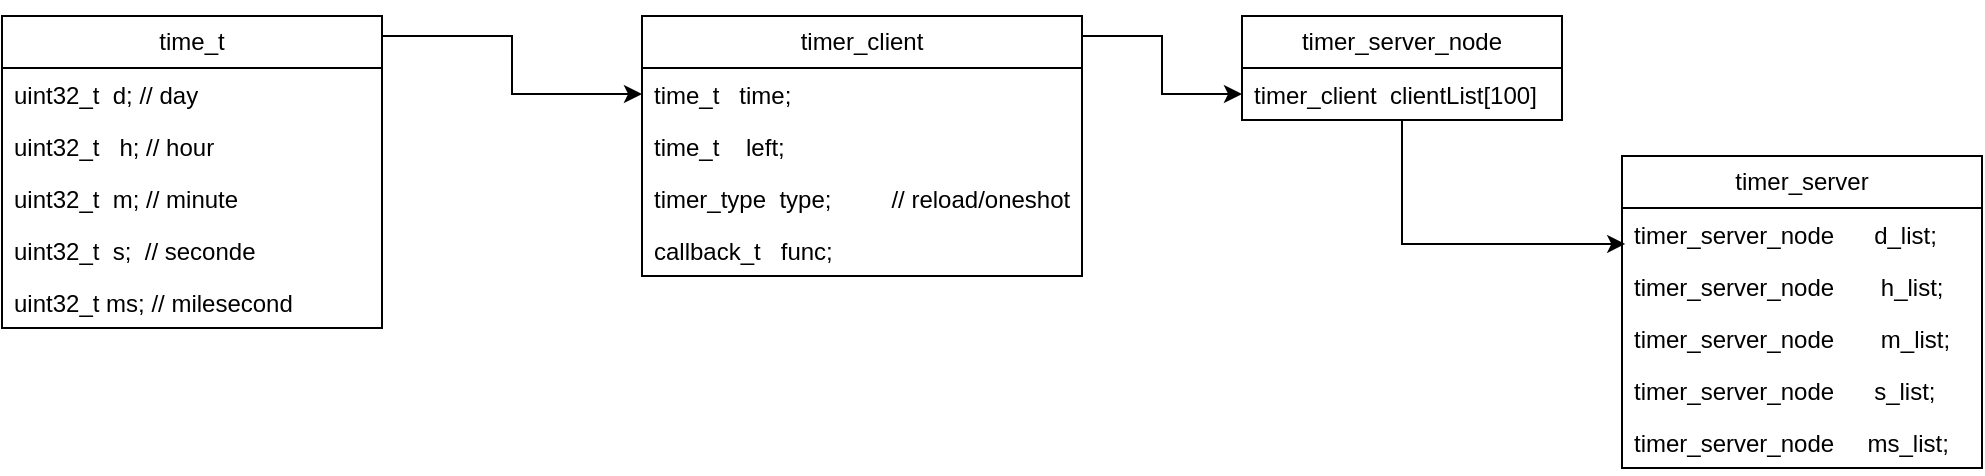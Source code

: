 <mxfile version="26.1.2">
  <diagram name="Page-1" id="c4acf3e9-155e-7222-9cf6-157b1a14988f">
    <mxGraphModel dx="1833" dy="521" grid="1" gridSize="10" guides="1" tooltips="1" connect="1" arrows="1" fold="1" page="1" pageScale="1" pageWidth="850" pageHeight="1100" background="none" math="0" shadow="0">
      <root>
        <mxCell id="0" />
        <mxCell id="1" parent="0" />
        <mxCell id="2uk-00aKP6IhBT-SbAge-27" style="edgeStyle=orthogonalEdgeStyle;rounded=0;orthogonalLoop=1;jettySize=auto;html=1;entryX=0;entryY=0.5;entryDx=0;entryDy=0;" edge="1" parent="1" source="2uk-00aKP6IhBT-SbAge-1" target="2uk-00aKP6IhBT-SbAge-14">
          <mxGeometry relative="1" as="geometry">
            <Array as="points">
              <mxPoint x="-185" y="120" />
              <mxPoint x="-185" y="149" />
            </Array>
          </mxGeometry>
        </mxCell>
        <mxCell id="2uk-00aKP6IhBT-SbAge-1" value="time_t" style="swimlane;fontStyle=0;childLayout=stackLayout;horizontal=1;startSize=26;fillColor=none;horizontalStack=0;resizeParent=1;resizeParentMax=0;resizeLast=0;collapsible=1;marginBottom=0;whiteSpace=wrap;html=1;" vertex="1" parent="1">
          <mxGeometry x="-440" y="110" width="190" height="156" as="geometry">
            <mxRectangle x="-30" y="150" width="70" height="30" as="alternateBounds" />
          </mxGeometry>
        </mxCell>
        <mxCell id="2uk-00aKP6IhBT-SbAge-2" value="uint32_t&amp;nbsp; d; // day" style="text;strokeColor=none;fillColor=none;align=left;verticalAlign=top;spacingLeft=4;spacingRight=4;overflow=hidden;rotatable=0;points=[[0,0.5],[1,0.5]];portConstraint=eastwest;whiteSpace=wrap;html=1;" vertex="1" parent="2uk-00aKP6IhBT-SbAge-1">
          <mxGeometry y="26" width="190" height="26" as="geometry" />
        </mxCell>
        <mxCell id="2uk-00aKP6IhBT-SbAge-3" value="uint32_t&amp;nbsp; &amp;nbsp;h; // hour" style="text;strokeColor=none;fillColor=none;align=left;verticalAlign=top;spacingLeft=4;spacingRight=4;overflow=hidden;rotatable=0;points=[[0,0.5],[1,0.5]];portConstraint=eastwest;whiteSpace=wrap;html=1;" vertex="1" parent="2uk-00aKP6IhBT-SbAge-1">
          <mxGeometry y="52" width="190" height="26" as="geometry" />
        </mxCell>
        <mxCell id="2uk-00aKP6IhBT-SbAge-4" value="uint32_t&amp;nbsp; m; // minute" style="text;strokeColor=none;fillColor=none;align=left;verticalAlign=top;spacingLeft=4;spacingRight=4;overflow=hidden;rotatable=0;points=[[0,0.5],[1,0.5]];portConstraint=eastwest;whiteSpace=wrap;html=1;" vertex="1" parent="2uk-00aKP6IhBT-SbAge-1">
          <mxGeometry y="78" width="190" height="26" as="geometry" />
        </mxCell>
        <mxCell id="2uk-00aKP6IhBT-SbAge-8" value="uint32_t&amp;nbsp; s;&amp;nbsp; // seconde" style="text;strokeColor=none;fillColor=none;align=left;verticalAlign=top;spacingLeft=4;spacingRight=4;overflow=hidden;rotatable=0;points=[[0,0.5],[1,0.5]];portConstraint=eastwest;whiteSpace=wrap;html=1;" vertex="1" parent="2uk-00aKP6IhBT-SbAge-1">
          <mxGeometry y="104" width="190" height="26" as="geometry" />
        </mxCell>
        <mxCell id="2uk-00aKP6IhBT-SbAge-7" value="uint32_t ms; // milesecond" style="text;strokeColor=none;fillColor=none;align=left;verticalAlign=top;spacingLeft=4;spacingRight=4;overflow=hidden;rotatable=0;points=[[0,0.5],[1,0.5]];portConstraint=eastwest;whiteSpace=wrap;html=1;" vertex="1" parent="2uk-00aKP6IhBT-SbAge-1">
          <mxGeometry y="130" width="190" height="26" as="geometry" />
        </mxCell>
        <mxCell id="2uk-00aKP6IhBT-SbAge-9" value="timer_server" style="swimlane;fontStyle=0;childLayout=stackLayout;horizontal=1;startSize=26;fillColor=none;horizontalStack=0;resizeParent=1;resizeParentMax=0;resizeLast=0;collapsible=1;marginBottom=0;whiteSpace=wrap;html=1;" vertex="1" parent="1">
          <mxGeometry x="370" y="180" width="180" height="156" as="geometry" />
        </mxCell>
        <mxCell id="2uk-00aKP6IhBT-SbAge-10" value="&lt;span style=&quot;text-align: center;&quot;&gt;timer_server_node&lt;/span&gt;&amp;nbsp; &amp;nbsp; &amp;nbsp; d_list;" style="text;strokeColor=none;fillColor=none;align=left;verticalAlign=top;spacingLeft=4;spacingRight=4;overflow=hidden;rotatable=0;points=[[0,0.5],[1,0.5]];portConstraint=eastwest;whiteSpace=wrap;html=1;" vertex="1" parent="2uk-00aKP6IhBT-SbAge-9">
          <mxGeometry y="26" width="180" height="26" as="geometry" />
        </mxCell>
        <mxCell id="2uk-00aKP6IhBT-SbAge-11" value="&lt;span style=&quot;text-align: center;&quot;&gt;timer_server_node&lt;/span&gt;&amp;nbsp; &amp;nbsp; &amp;nbsp; &amp;nbsp;h_list;" style="text;strokeColor=none;fillColor=none;align=left;verticalAlign=top;spacingLeft=4;spacingRight=4;overflow=hidden;rotatable=0;points=[[0,0.5],[1,0.5]];portConstraint=eastwest;whiteSpace=wrap;html=1;" vertex="1" parent="2uk-00aKP6IhBT-SbAge-9">
          <mxGeometry y="52" width="180" height="26" as="geometry" />
        </mxCell>
        <mxCell id="2uk-00aKP6IhBT-SbAge-12" value="&lt;span style=&quot;text-align: center;&quot;&gt;timer_server_node&lt;/span&gt;&amp;nbsp; &amp;nbsp; &amp;nbsp; &amp;nbsp;m_list;" style="text;strokeColor=none;fillColor=none;align=left;verticalAlign=top;spacingLeft=4;spacingRight=4;overflow=hidden;rotatable=0;points=[[0,0.5],[1,0.5]];portConstraint=eastwest;whiteSpace=wrap;html=1;" vertex="1" parent="2uk-00aKP6IhBT-SbAge-9">
          <mxGeometry y="78" width="180" height="26" as="geometry" />
        </mxCell>
        <mxCell id="2uk-00aKP6IhBT-SbAge-19" value="&lt;span style=&quot;text-align: center;&quot;&gt;timer_server_node&lt;/span&gt;&amp;nbsp; &amp;nbsp; &amp;nbsp; s_list;" style="text;strokeColor=none;fillColor=none;align=left;verticalAlign=top;spacingLeft=4;spacingRight=4;overflow=hidden;rotatable=0;points=[[0,0.5],[1,0.5]];portConstraint=eastwest;whiteSpace=wrap;html=1;" vertex="1" parent="2uk-00aKP6IhBT-SbAge-9">
          <mxGeometry y="104" width="180" height="26" as="geometry" />
        </mxCell>
        <mxCell id="2uk-00aKP6IhBT-SbAge-18" value="&lt;span style=&quot;text-align: center;&quot;&gt;timer_server_node&lt;/span&gt;&amp;nbsp; &amp;nbsp; &amp;nbsp;ms_list;" style="text;strokeColor=none;fillColor=none;align=left;verticalAlign=top;spacingLeft=4;spacingRight=4;overflow=hidden;rotatable=0;points=[[0,0.5],[1,0.5]];portConstraint=eastwest;whiteSpace=wrap;html=1;" vertex="1" parent="2uk-00aKP6IhBT-SbAge-9">
          <mxGeometry y="130" width="180" height="26" as="geometry" />
        </mxCell>
        <mxCell id="2uk-00aKP6IhBT-SbAge-26" style="edgeStyle=orthogonalEdgeStyle;rounded=0;orthogonalLoop=1;jettySize=auto;html=1;exitX=1;exitY=0;exitDx=0;exitDy=0;entryX=0;entryY=0.5;entryDx=0;entryDy=0;" edge="1" parent="1" source="2uk-00aKP6IhBT-SbAge-13" target="2uk-00aKP6IhBT-SbAge-21">
          <mxGeometry relative="1" as="geometry">
            <Array as="points">
              <mxPoint x="100" y="120" />
              <mxPoint x="140" y="120" />
              <mxPoint x="140" y="149" />
            </Array>
          </mxGeometry>
        </mxCell>
        <mxCell id="2uk-00aKP6IhBT-SbAge-13" value="timer_client" style="swimlane;fontStyle=0;childLayout=stackLayout;horizontal=1;startSize=26;fillColor=none;horizontalStack=0;resizeParent=1;resizeParentMax=0;resizeLast=0;collapsible=1;marginBottom=0;whiteSpace=wrap;html=1;" vertex="1" parent="1">
          <mxGeometry x="-120" y="110" width="220" height="130" as="geometry" />
        </mxCell>
        <mxCell id="2uk-00aKP6IhBT-SbAge-14" value="time_t&amp;nbsp; &amp;nbsp;time;" style="text;strokeColor=none;fillColor=none;align=left;verticalAlign=top;spacingLeft=4;spacingRight=4;overflow=hidden;rotatable=0;points=[[0,0.5],[1,0.5]];portConstraint=eastwest;whiteSpace=wrap;html=1;" vertex="1" parent="2uk-00aKP6IhBT-SbAge-13">
          <mxGeometry y="26" width="220" height="26" as="geometry" />
        </mxCell>
        <mxCell id="2uk-00aKP6IhBT-SbAge-15" value="time_t&amp;nbsp; &amp;nbsp; left;" style="text;strokeColor=none;fillColor=none;align=left;verticalAlign=top;spacingLeft=4;spacingRight=4;overflow=hidden;rotatable=0;points=[[0,0.5],[1,0.5]];portConstraint=eastwest;whiteSpace=wrap;html=1;" vertex="1" parent="2uk-00aKP6IhBT-SbAge-13">
          <mxGeometry y="52" width="220" height="26" as="geometry" />
        </mxCell>
        <mxCell id="2uk-00aKP6IhBT-SbAge-16" value="timer_type&amp;nbsp; type;&amp;nbsp; &amp;nbsp; &amp;nbsp; &amp;nbsp; &amp;nbsp;// reload/oneshot" style="text;strokeColor=none;fillColor=none;align=left;verticalAlign=top;spacingLeft=4;spacingRight=4;overflow=hidden;rotatable=0;points=[[0,0.5],[1,0.5]];portConstraint=eastwest;whiteSpace=wrap;html=1;" vertex="1" parent="2uk-00aKP6IhBT-SbAge-13">
          <mxGeometry y="78" width="220" height="26" as="geometry" />
        </mxCell>
        <mxCell id="2uk-00aKP6IhBT-SbAge-17" value="callback_t&amp;nbsp; &amp;nbsp;func;" style="text;strokeColor=none;fillColor=none;align=left;verticalAlign=top;spacingLeft=4;spacingRight=4;overflow=hidden;rotatable=0;points=[[0,0.5],[1,0.5]];portConstraint=eastwest;whiteSpace=wrap;html=1;" vertex="1" parent="2uk-00aKP6IhBT-SbAge-13">
          <mxGeometry y="104" width="220" height="26" as="geometry" />
        </mxCell>
        <mxCell id="2uk-00aKP6IhBT-SbAge-20" value="timer_server_node" style="swimlane;fontStyle=0;childLayout=stackLayout;horizontal=1;startSize=26;fillColor=none;horizontalStack=0;resizeParent=1;resizeParentMax=0;resizeLast=0;collapsible=1;marginBottom=0;whiteSpace=wrap;html=1;" vertex="1" parent="1">
          <mxGeometry x="180" y="110" width="160" height="52" as="geometry" />
        </mxCell>
        <mxCell id="2uk-00aKP6IhBT-SbAge-21" value="timer_client&amp;nbsp; clientList[100]" style="text;strokeColor=none;fillColor=none;align=left;verticalAlign=top;spacingLeft=4;spacingRight=4;overflow=hidden;rotatable=0;points=[[0,0.5],[1,0.5]];portConstraint=eastwest;whiteSpace=wrap;html=1;" vertex="1" parent="2uk-00aKP6IhBT-SbAge-20">
          <mxGeometry y="26" width="160" height="26" as="geometry" />
        </mxCell>
        <mxCell id="2uk-00aKP6IhBT-SbAge-25" style="edgeStyle=orthogonalEdgeStyle;rounded=0;orthogonalLoop=1;jettySize=auto;html=1;entryX=0.009;entryY=0.692;entryDx=0;entryDy=0;entryPerimeter=0;" edge="1" parent="1" source="2uk-00aKP6IhBT-SbAge-20" target="2uk-00aKP6IhBT-SbAge-10">
          <mxGeometry relative="1" as="geometry" />
        </mxCell>
      </root>
    </mxGraphModel>
  </diagram>
</mxfile>
